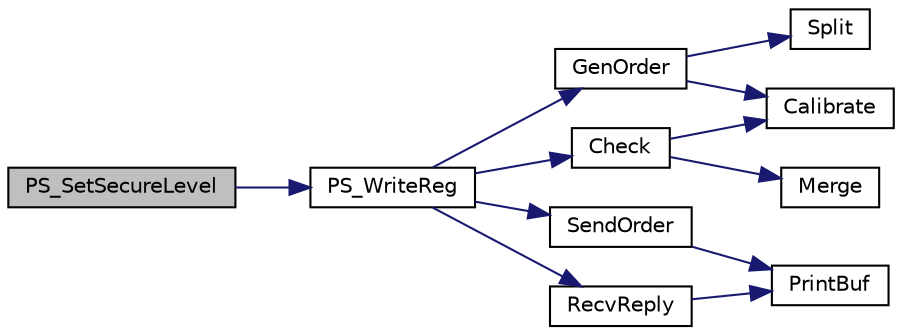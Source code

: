digraph "PS_SetSecureLevel"
{
  edge [fontname="Helvetica",fontsize="10",labelfontname="Helvetica",labelfontsize="10"];
  node [fontname="Helvetica",fontsize="10",shape=record];
  rankdir="LR";
  Node1 [label="PS_SetSecureLevel",height=0.2,width=0.4,color="black", fillcolor="grey75", style="filled", fontcolor="black"];
  Node1 -> Node2 [color="midnightblue",fontsize="10",style="solid",fontname="Helvetica"];
  Node2 [label="PS_WriteReg",height=0.2,width=0.4,color="black", fillcolor="white", style="filled",URL="$as608_8c.html#a62423f4f40bab88d575cb7bf63db03e9"];
  Node2 -> Node3 [color="midnightblue",fontsize="10",style="solid",fontname="Helvetica"];
  Node3 [label="GenOrder",height=0.2,width=0.4,color="black", fillcolor="white", style="filled",URL="$as608_8c.html#a88a530a911a08cd67c405240f213c288"];
  Node3 -> Node4 [color="midnightblue",fontsize="10",style="solid",fontname="Helvetica"];
  Node4 [label="Split",height=0.2,width=0.4,color="black", fillcolor="white", style="filled",URL="$as608_8c.html#af07c2aad9f2691a326cb46af75274c4c"];
  Node3 -> Node5 [color="midnightblue",fontsize="10",style="solid",fontname="Helvetica"];
  Node5 [label="Calibrate",height=0.2,width=0.4,color="black", fillcolor="white", style="filled",URL="$as608_8c.html#a5f676c801c8da12f6d5577e09ee91c29"];
  Node2 -> Node6 [color="midnightblue",fontsize="10",style="solid",fontname="Helvetica"];
  Node6 [label="SendOrder",height=0.2,width=0.4,color="black", fillcolor="white", style="filled",URL="$as608_8c.html#ac7154ff58efa2c20e7032f41973dcfa3"];
  Node6 -> Node7 [color="midnightblue",fontsize="10",style="solid",fontname="Helvetica"];
  Node7 [label="PrintBuf",height=0.2,width=0.4,color="black", fillcolor="white", style="filled",URL="$as608_8c.html#a3d8886be110e0a7634efb4b469fcfdb4"];
  Node2 -> Node8 [color="midnightblue",fontsize="10",style="solid",fontname="Helvetica"];
  Node8 [label="RecvReply",height=0.2,width=0.4,color="black", fillcolor="white", style="filled",URL="$as608_8c.html#acb590a97dc06fed947b2cc0aa489f788"];
  Node8 -> Node7 [color="midnightblue",fontsize="10",style="solid",fontname="Helvetica"];
  Node2 -> Node9 [color="midnightblue",fontsize="10",style="solid",fontname="Helvetica"];
  Node9 [label="Check",height=0.2,width=0.4,color="black", fillcolor="white", style="filled",URL="$as608_8c.html#a045b373f7ff5a933154978bbc7a2da6b"];
  Node9 -> Node10 [color="midnightblue",fontsize="10",style="solid",fontname="Helvetica"];
  Node10 [label="Merge",height=0.2,width=0.4,color="black", fillcolor="white", style="filled",URL="$as608_8c.html#afe3350364056dcef1a4b3cafb9af7150"];
  Node9 -> Node5 [color="midnightblue",fontsize="10",style="solid",fontname="Helvetica"];
}
